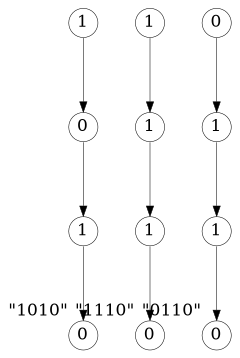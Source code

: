 digraph g {
 
#ratio=fill
#splines=spline
#overlap=scale
#penwidth=0.1

node [shape=circle,
      #fixedsize=true,
      width=0.2,
      fixedsize=true
      #color="black", 
      #fillcolor="#eeeeee",
      #style="filled,solid",
      fontsize=8
      ,label=""
      ,penwidth=0.25
      ]

edge [#arrowhead="empty",
      arrowsize=0.5
      ,      penwidth=0.25
]

a0 [pos="0,120!", label="1"]
a1 [pos="0,80!", label="0"]
a2 [pos="0,40!", label="1"]
a3 [pos="0,0!", label="0", xlabel="\"1010\"", xlp="-1,-15"]
a0 -> a1 -> a2 -> a3

b0 [pos="40,120!", label="1"]
b1 [pos="40,80!", label="1"]
b2 [pos="40,40!", label="1"]
b3 [pos="40,0!", label="0", xlabel="\"1110\"", xlp="39,-15"]
b0 -> b1 -> b2 -> b3

c0 [pos="80,120!", label="0"]
c1 [pos="80,80!", label="1"]
c2 [pos="80,40!", label="1"]
c3 [pos="80,0!", label="0", xlabel="\"0110\"", xlp="79,-15"]
c0 -> c1 -> c2 -> c3

}
